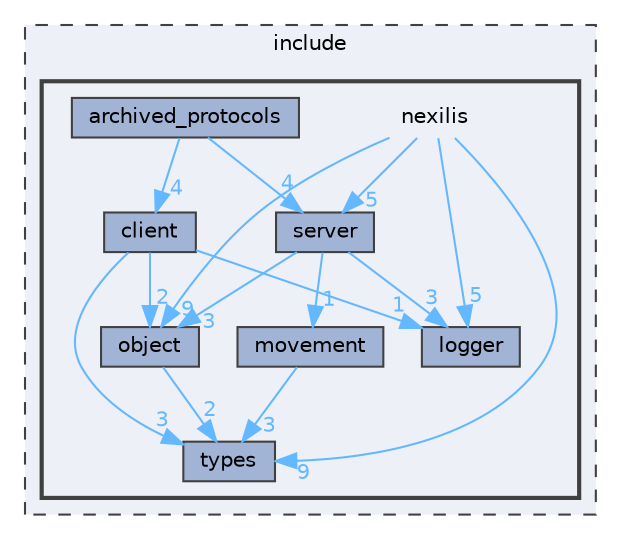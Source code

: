 digraph "include/nexilis"
{
 // LATEX_PDF_SIZE
  bgcolor="transparent";
  edge [fontname=Helvetica,fontsize=10,labelfontname=Helvetica,labelfontsize=10];
  node [fontname=Helvetica,fontsize=10,shape=box,height=0.2,width=0.4];
  compound=true
  subgraph clusterdir_d44c64559bbebec7f509842c48db8b23 {
    graph [ bgcolor="#edf0f7", pencolor="grey25", label="include", fontname=Helvetica,fontsize=10 style="filled,dashed", URL="dir_d44c64559bbebec7f509842c48db8b23.html",tooltip=""]
  subgraph clusterdir_68a440901765bd143eba94480dcfcf1f {
    graph [ bgcolor="#edf0f7", pencolor="grey25", label="", fontname=Helvetica,fontsize=10 style="filled,bold", URL="dir_68a440901765bd143eba94480dcfcf1f.html",tooltip=""]
    dir_68a440901765bd143eba94480dcfcf1f [shape=plaintext, label="nexilis"];
  dir_68f2635d1ad7807fcd1ffc6b03cf4f2b [label="archived_protocols", fillcolor="#a2b4d6", color="grey25", style="filled", URL="dir_68f2635d1ad7807fcd1ffc6b03cf4f2b.html",tooltip=""];
  dir_41b4afa804f6b67e6e5fb65233e839c3 [label="client", fillcolor="#a2b4d6", color="grey25", style="filled", URL="dir_41b4afa804f6b67e6e5fb65233e839c3.html",tooltip=""];
  dir_7f4f97cb3d79151aad44ab9a6f825ab9 [label="logger", fillcolor="#a2b4d6", color="grey25", style="filled", URL="dir_7f4f97cb3d79151aad44ab9a6f825ab9.html",tooltip=""];
  dir_0780500ecf37820c503e62dc55fb6af3 [label="movement", fillcolor="#a2b4d6", color="grey25", style="filled", URL="dir_0780500ecf37820c503e62dc55fb6af3.html",tooltip=""];
  dir_3931f49dc68381fafff4b9078fa3ac59 [label="object", fillcolor="#a2b4d6", color="grey25", style="filled", URL="dir_3931f49dc68381fafff4b9078fa3ac59.html",tooltip=""];
  dir_6cbb7aeeec1e648a8e3d084d45762450 [label="server", fillcolor="#a2b4d6", color="grey25", style="filled", URL="dir_6cbb7aeeec1e648a8e3d084d45762450.html",tooltip=""];
  dir_87e81491034f78ad3306c0cc3da76732 [label="types", fillcolor="#a2b4d6", color="grey25", style="filled", URL="dir_87e81491034f78ad3306c0cc3da76732.html",tooltip=""];
  }
  }
  dir_68a440901765bd143eba94480dcfcf1f->dir_3931f49dc68381fafff4b9078fa3ac59 [headlabel="9", labeldistance=1.5 headhref="dir_000019_000026.html" href="dir_000019_000026.html" color="steelblue1" fontcolor="steelblue1"];
  dir_68a440901765bd143eba94480dcfcf1f->dir_6cbb7aeeec1e648a8e3d084d45762450 [headlabel="5", labeldistance=1.5 headhref="dir_000019_000033.html" href="dir_000019_000033.html" color="steelblue1" fontcolor="steelblue1"];
  dir_68a440901765bd143eba94480dcfcf1f->dir_7f4f97cb3d79151aad44ab9a6f825ab9 [headlabel="5", labeldistance=1.5 headhref="dir_000019_000014.html" href="dir_000019_000014.html" color="steelblue1" fontcolor="steelblue1"];
  dir_68a440901765bd143eba94480dcfcf1f->dir_87e81491034f78ad3306c0cc3da76732 [headlabel="9", labeldistance=1.5 headhref="dir_000019_000039.html" href="dir_000019_000039.html" color="steelblue1" fontcolor="steelblue1"];
  dir_68f2635d1ad7807fcd1ffc6b03cf4f2b->dir_41b4afa804f6b67e6e5fb65233e839c3 [headlabel="4", labeldistance=1.5 headhref="dir_000008_000010.html" href="dir_000008_000010.html" color="steelblue1" fontcolor="steelblue1"];
  dir_68f2635d1ad7807fcd1ffc6b03cf4f2b->dir_6cbb7aeeec1e648a8e3d084d45762450 [headlabel="4", labeldistance=1.5 headhref="dir_000008_000033.html" href="dir_000008_000033.html" color="steelblue1" fontcolor="steelblue1"];
  dir_41b4afa804f6b67e6e5fb65233e839c3->dir_3931f49dc68381fafff4b9078fa3ac59 [headlabel="2", labeldistance=1.5 headhref="dir_000010_000026.html" href="dir_000010_000026.html" color="steelblue1" fontcolor="steelblue1"];
  dir_41b4afa804f6b67e6e5fb65233e839c3->dir_87e81491034f78ad3306c0cc3da76732 [headlabel="3", labeldistance=1.5 headhref="dir_000010_000039.html" href="dir_000010_000039.html" color="steelblue1" fontcolor="steelblue1"];
  dir_41b4afa804f6b67e6e5fb65233e839c3->dir_7f4f97cb3d79151aad44ab9a6f825ab9 [headlabel="1", labeldistance=1.5 headhref="dir_000010_000014.html" href="dir_000010_000014.html" color="steelblue1" fontcolor="steelblue1"];
  dir_0780500ecf37820c503e62dc55fb6af3->dir_87e81491034f78ad3306c0cc3da76732 [headlabel="3", labeldistance=1.5 headhref="dir_000017_000039.html" href="dir_000017_000039.html" color="steelblue1" fontcolor="steelblue1"];
  dir_3931f49dc68381fafff4b9078fa3ac59->dir_87e81491034f78ad3306c0cc3da76732 [headlabel="2", labeldistance=1.5 headhref="dir_000026_000039.html" href="dir_000026_000039.html" color="steelblue1" fontcolor="steelblue1"];
  dir_6cbb7aeeec1e648a8e3d084d45762450->dir_0780500ecf37820c503e62dc55fb6af3 [headlabel="1", labeldistance=1.5 headhref="dir_000033_000017.html" href="dir_000033_000017.html" color="steelblue1" fontcolor="steelblue1"];
  dir_6cbb7aeeec1e648a8e3d084d45762450->dir_3931f49dc68381fafff4b9078fa3ac59 [headlabel="3", labeldistance=1.5 headhref="dir_000033_000026.html" href="dir_000033_000026.html" color="steelblue1" fontcolor="steelblue1"];
  dir_6cbb7aeeec1e648a8e3d084d45762450->dir_7f4f97cb3d79151aad44ab9a6f825ab9 [headlabel="3", labeldistance=1.5 headhref="dir_000033_000014.html" href="dir_000033_000014.html" color="steelblue1" fontcolor="steelblue1"];
}
